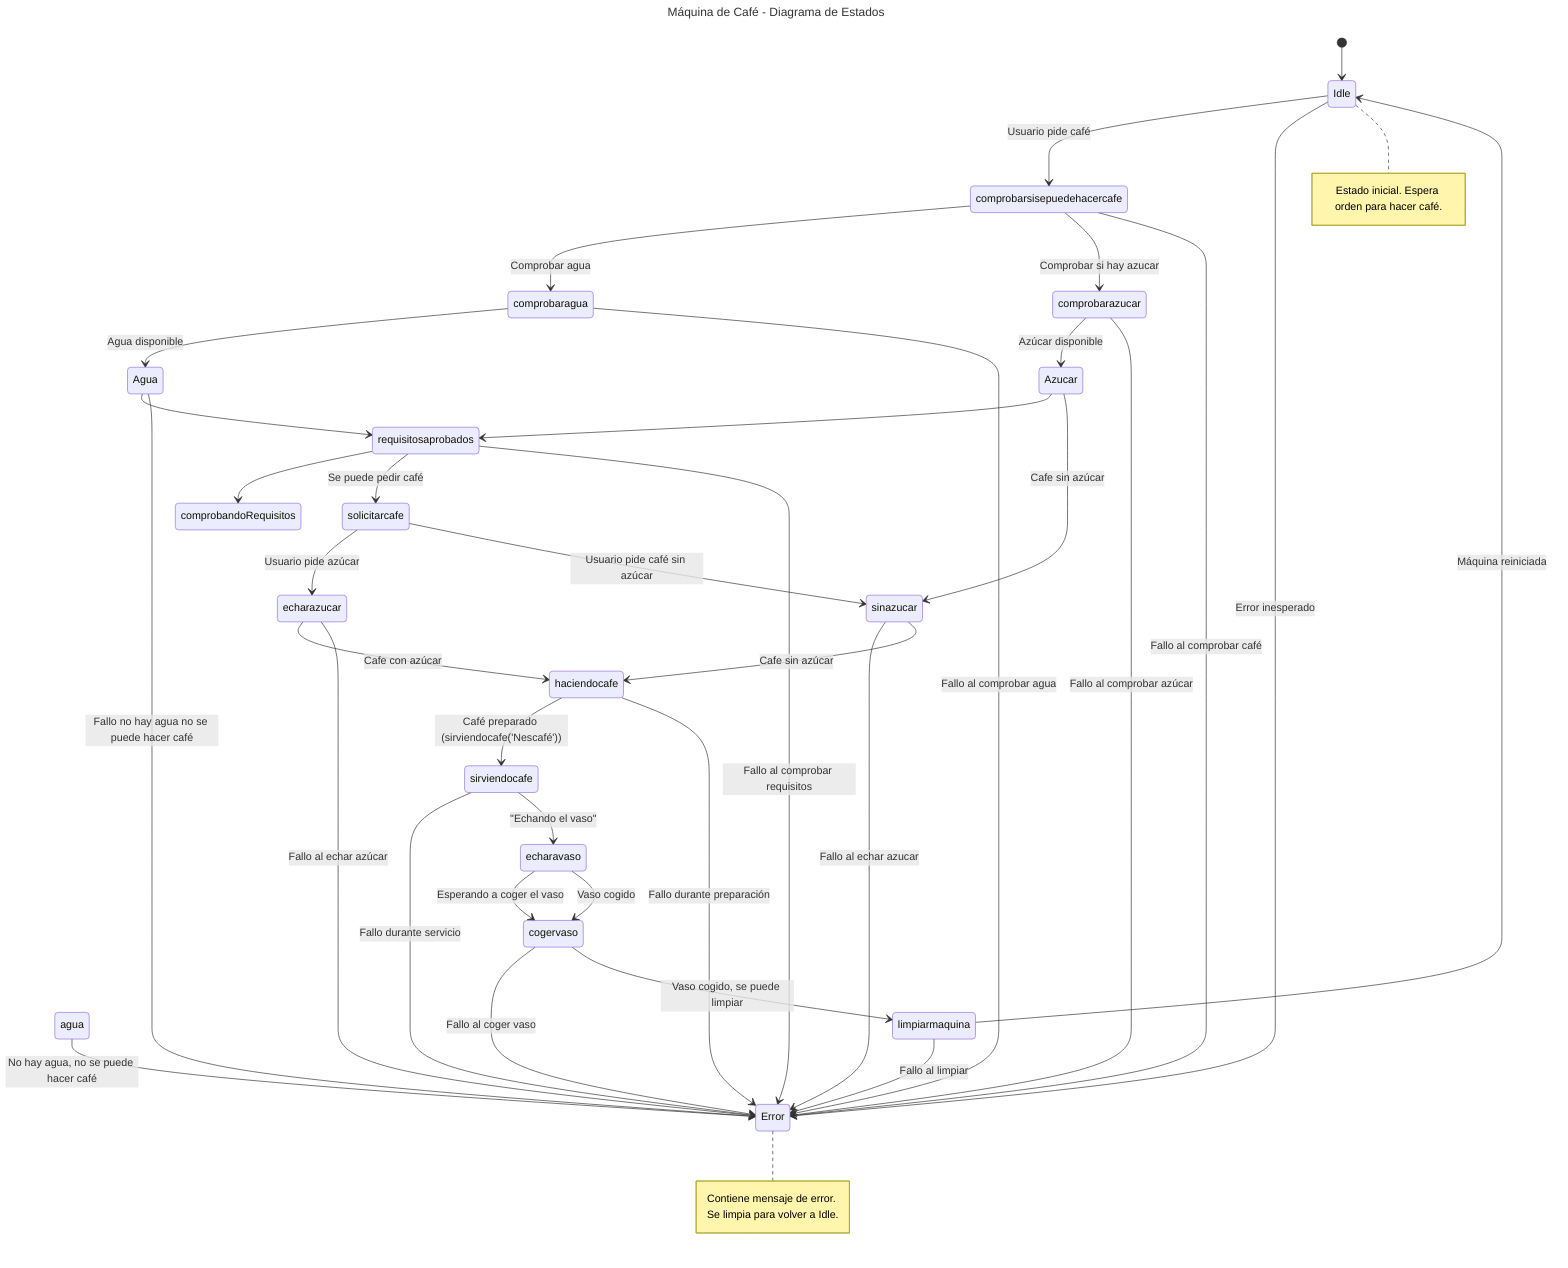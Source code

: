 ---
title: Máquina de Café - Diagrama de Estados
---
stateDiagram-v2
[*] --> Idle
Idle --> comprobarsisepuedehacercafe: Usuario pide café

comprobarsisepuedehacercafe --> comprobaragua: Comprobar agua
agua --> Error : No hay agua, no se puede hacer café
comprobaragua --> Agua: Agua disponible
Agua --> requisitosaprobados
Agua --> Error : Fallo no hay agua no se puede hacer café
comprobaragua --> Error: Fallo al comprobar agua

comprobarsisepuedehacercafe --> comprobarazucar : Comprobar si hay azucar
comprobarazucar --> Azucar: Azúcar disponible
comprobarazucar --> Error : Fallo al comprobar azúcar
Azucar --> requisitosaprobados

requisitosaprobados --> comprobandoRequisitos

Azucar --> sinazucar: Cafe sin azúcar
sinazucar --> Error : Fallo al echar azucar

requisitosaprobados --> solicitarcafe: Se puede pedir café
requisitosaprobados --> Error: Fallo al comprobar requisitos

comprobarsisepuedehacercafe --> Error: Fallo al comprobar café
solicitarcafe --> echarazucar: Usuario pide azúcar
solicitarcafe --> sinazucar: Usuario pide café sin azúcar
echarazucar --> haciendocafe: Cafe con azúcar
sinazucar --> haciendocafe: Cafe sin azúcar

haciendocafe --> sirviendocafe: Café preparado (sirviendocafe('Nescafé'))
sirviendocafe --> Error: Fallo durante servicio
Idle --> Error: Error inesperado
haciendocafe --> Error: Fallo durante preparación
echarazucar --> Error: Fallo al echar azúcar
sirviendocafe --> echaravaso: "Echando el vaso"
echaravaso --> cogervaso: Esperando a coger el vaso
cogervaso --> Error: Fallo al coger vaso
echaravaso --> cogervaso: Vaso cogido
cogervaso --> limpiarmaquina:  Vaso cogido, se puede limpiar
limpiarmaquina --> Idle: Máquina reiniciada
limpiarmaquina --> Error: Fallo al limpiar
note right of Idle: Estado inicial. Espera orden para hacer café.
note right of Error: Contiene mensaje de error. Se limpia para volver a Idle.